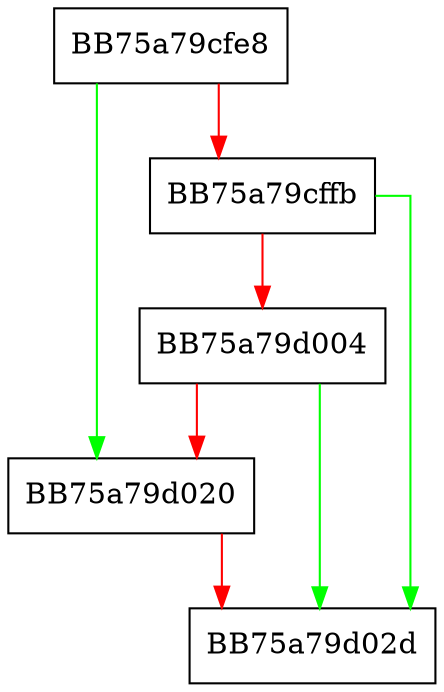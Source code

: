 digraph __getgmtimebuf {
  node [shape="box"];
  graph [splines=ortho];
  BB75a79cfe8 -> BB75a79d020 [color="green"];
  BB75a79cfe8 -> BB75a79cffb [color="red"];
  BB75a79cffb -> BB75a79d02d [color="green"];
  BB75a79cffb -> BB75a79d004 [color="red"];
  BB75a79d004 -> BB75a79d02d [color="green"];
  BB75a79d004 -> BB75a79d020 [color="red"];
  BB75a79d020 -> BB75a79d02d [color="red"];
}